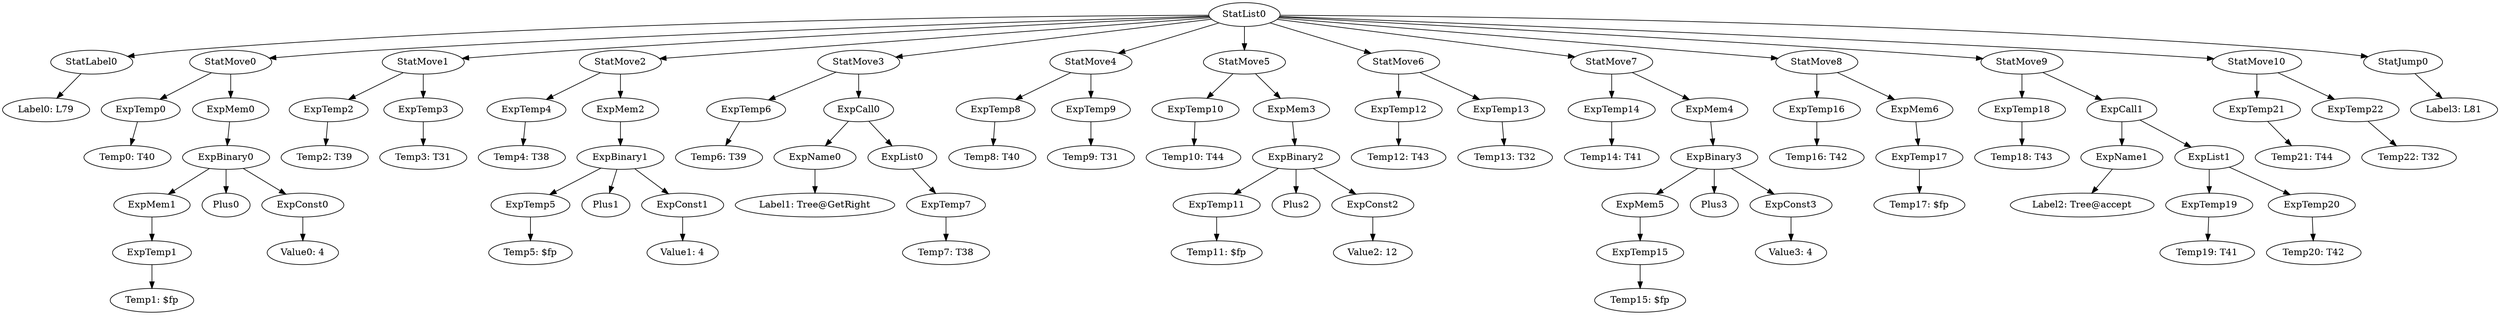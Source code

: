 digraph {
	ordering = out;
	StatMove10 -> ExpTemp21;
	StatMove10 -> ExpTemp22;
	ExpTemp20 -> "Temp20: T42";
	StatJump0 -> "Label3: L81";
	ExpCall1 -> ExpName1;
	ExpCall1 -> ExpList1;
	StatMove9 -> ExpTemp18;
	StatMove9 -> ExpCall1;
	ExpMem6 -> ExpTemp17;
	ExpName0 -> "Label1: Tree@GetRight";
	ExpTemp22 -> "Temp22: T32";
	StatMove3 -> ExpTemp6;
	StatMove3 -> ExpCall0;
	ExpTemp11 -> "Temp11: $fp";
	ExpTemp5 -> "Temp5: $fp";
	ExpTemp1 -> "Temp1: $fp";
	ExpTemp14 -> "Temp14: T41";
	ExpCall0 -> ExpName0;
	ExpCall0 -> ExpList0;
	ExpTemp21 -> "Temp21: T44";
	ExpTemp17 -> "Temp17: $fp";
	ExpTemp4 -> "Temp4: T38";
	ExpTemp3 -> "Temp3: T31";
	ExpConst1 -> "Value1: 4";
	StatMove5 -> ExpTemp10;
	StatMove5 -> ExpMem3;
	StatMove1 -> ExpTemp2;
	StatMove1 -> ExpTemp3;
	ExpTemp18 -> "Temp18: T43";
	ExpTemp8 -> "Temp8: T40";
	ExpBinary0 -> ExpMem1;
	ExpBinary0 -> Plus0;
	ExpBinary0 -> ExpConst0;
	ExpMem2 -> ExpBinary1;
	ExpTemp12 -> "Temp12: T43";
	ExpMem4 -> ExpBinary3;
	ExpTemp7 -> "Temp7: T38";
	ExpTemp0 -> "Temp0: T40";
	StatList0 -> StatLabel0;
	StatList0 -> StatMove0;
	StatList0 -> StatMove1;
	StatList0 -> StatMove2;
	StatList0 -> StatMove3;
	StatList0 -> StatMove4;
	StatList0 -> StatMove5;
	StatList0 -> StatMove6;
	StatList0 -> StatMove7;
	StatList0 -> StatMove8;
	StatList0 -> StatMove9;
	StatList0 -> StatMove10;
	StatList0 -> StatJump0;
	ExpTemp19 -> "Temp19: T41";
	StatMove2 -> ExpTemp4;
	StatMove2 -> ExpMem2;
	ExpTemp2 -> "Temp2: T39";
	ExpTemp10 -> "Temp10: T44";
	ExpConst0 -> "Value0: 4";
	ExpMem1 -> ExpTemp1;
	ExpList1 -> ExpTemp19;
	ExpList1 -> ExpTemp20;
	ExpBinary1 -> ExpTemp5;
	ExpBinary1 -> Plus1;
	ExpBinary1 -> ExpConst1;
	ExpMem0 -> ExpBinary0;
	StatMove4 -> ExpTemp8;
	StatMove4 -> ExpTemp9;
	StatMove7 -> ExpTemp14;
	StatMove7 -> ExpMem4;
	ExpList0 -> ExpTemp7;
	ExpName1 -> "Label2: Tree@accept";
	ExpTemp15 -> "Temp15: $fp";
	ExpTemp9 -> "Temp9: T31";
	ExpMem5 -> ExpTemp15;
	StatLabel0 -> "Label0: L79";
	ExpBinary2 -> ExpTemp11;
	ExpBinary2 -> Plus2;
	ExpBinary2 -> ExpConst2;
	ExpMem3 -> ExpBinary2;
	ExpTemp6 -> "Temp6: T39";
	StatMove6 -> ExpTemp12;
	StatMove6 -> ExpTemp13;
	ExpTemp13 -> "Temp13: T32";
	ExpTemp16 -> "Temp16: T42";
	ExpConst2 -> "Value2: 12";
	ExpBinary3 -> ExpMem5;
	ExpBinary3 -> Plus3;
	ExpBinary3 -> ExpConst3;
	ExpConst3 -> "Value3: 4";
	StatMove0 -> ExpTemp0;
	StatMove0 -> ExpMem0;
	StatMove8 -> ExpTemp16;
	StatMove8 -> ExpMem6;
}

